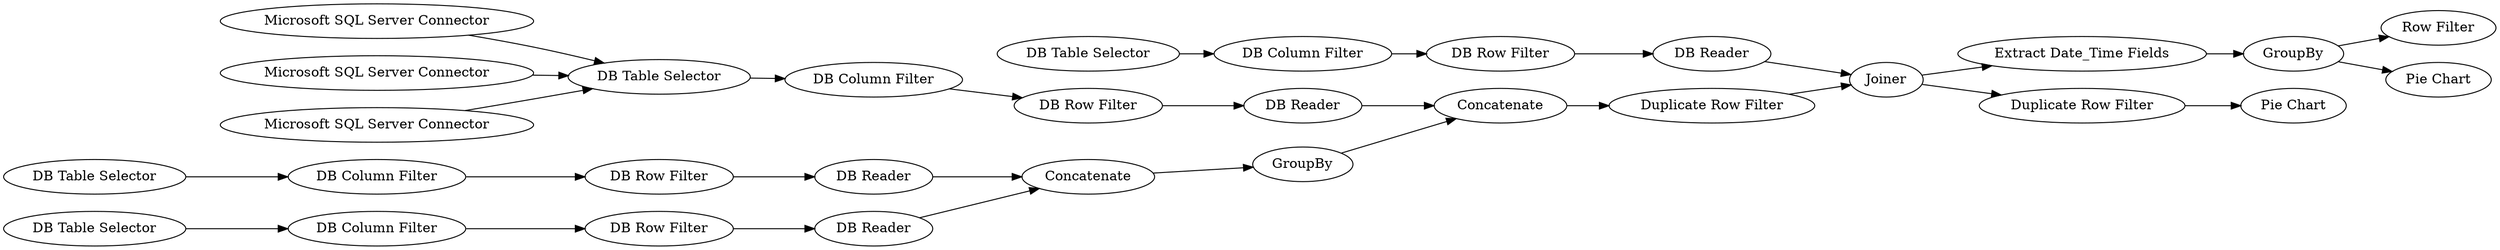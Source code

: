 digraph {
	"2082618247707936605_41" [label="Extract Date_Time Fields"]
	"2082618247707936605_44" [label=GroupBy]
	"2082618247707936605_25" [label="DB Column Filter"]
	"2082618247707936605_30" [label="DB Reader"]
	"2082618247707936605_24" [label="DB Table Selector"]
	"2082618247707936605_38" [label="Pie Chart"]
	"2082618247707936605_19" [label="DB Row Filter"]
	"2082618247707936605_29" [label=Concatenate]
	"2082618247707936605_20" [label="DB Reader"]
	"2082618247707936605_18" [label="DB Column Filter"]
	"2082618247707936605_39" [label="Duplicate Row Filter"]
	"2082618247707936605_45" [label="Row Filter"]
	"2082618247707936605_32" [label=GroupBy]
	"2082618247707936605_43" [label="Pie Chart"]
	"2082618247707936605_26" [label="DB Row Filter"]
	"8073253263320076112_1" [label="Microsoft SQL Server Connector"]
	"2082618247707936605_37" [label=Joiner]
	"2082618247707936605_21" [label="DB Table Selector"]
	"2082618247707936605_36" [label="DB Reader"]
	"8073253263320076112_3" [label="Microsoft SQL Server Connector"]
	"2082618247707936605_31" [label=Concatenate]
	"2082618247707936605_33" [label="DB Table Selector"]
	"2082618247707936605_40" [label="Duplicate Row Filter"]
	"2082618247707936605_28" [label="DB Reader"]
	"2082618247707936605_17" [label="DB Table Selector"]
	"2082618247707936605_35" [label="DB Row Filter"]
	"2082618247707936605_22" [label="DB Column Filter"]
	"2082618247707936605_34" [label="DB Column Filter"]
	"8073253263320076112_2" [label="Microsoft SQL Server Connector"]
	"2082618247707936605_23" [label="DB Row Filter"]
	"2082618247707936605_40" -> "2082618247707936605_37"
	"2082618247707936605_37" -> "2082618247707936605_41"
	"2082618247707936605_30" -> "2082618247707936605_29"
	"2082618247707936605_29" -> "2082618247707936605_32"
	"2082618247707936605_22" -> "2082618247707936605_23"
	"2082618247707936605_35" -> "2082618247707936605_36"
	"2082618247707936605_39" -> "2082618247707936605_38"
	"2082618247707936605_25" -> "2082618247707936605_26"
	"2082618247707936605_21" -> "2082618247707936605_22"
	"2082618247707936605_18" -> "2082618247707936605_19"
	"2082618247707936605_44" -> "2082618247707936605_43"
	"2082618247707936605_20" -> "2082618247707936605_31"
	"2082618247707936605_33" -> "2082618247707936605_34"
	"2082618247707936605_26" -> "2082618247707936605_28"
	"2082618247707936605_32" -> "2082618247707936605_31"
	"2082618247707936605_34" -> "2082618247707936605_35"
	"2082618247707936605_17" -> "2082618247707936605_18"
	"2082618247707936605_24" -> "2082618247707936605_25"
	"2082618247707936605_23" -> "2082618247707936605_30"
	"2082618247707936605_31" -> "2082618247707936605_40"
	"2082618247707936605_37" -> "2082618247707936605_39"
	"8073253263320076112_1" -> "2082618247707936605_17"
	"2082618247707936605_36" -> "2082618247707936605_37"
	"8073253263320076112_2" -> "2082618247707936605_17"
	"2082618247707936605_41" -> "2082618247707936605_44"
	"8073253263320076112_3" -> "2082618247707936605_17"
	"2082618247707936605_44" -> "2082618247707936605_45"
	"2082618247707936605_19" -> "2082618247707936605_20"
	"2082618247707936605_28" -> "2082618247707936605_29"
	rankdir=LR
}
